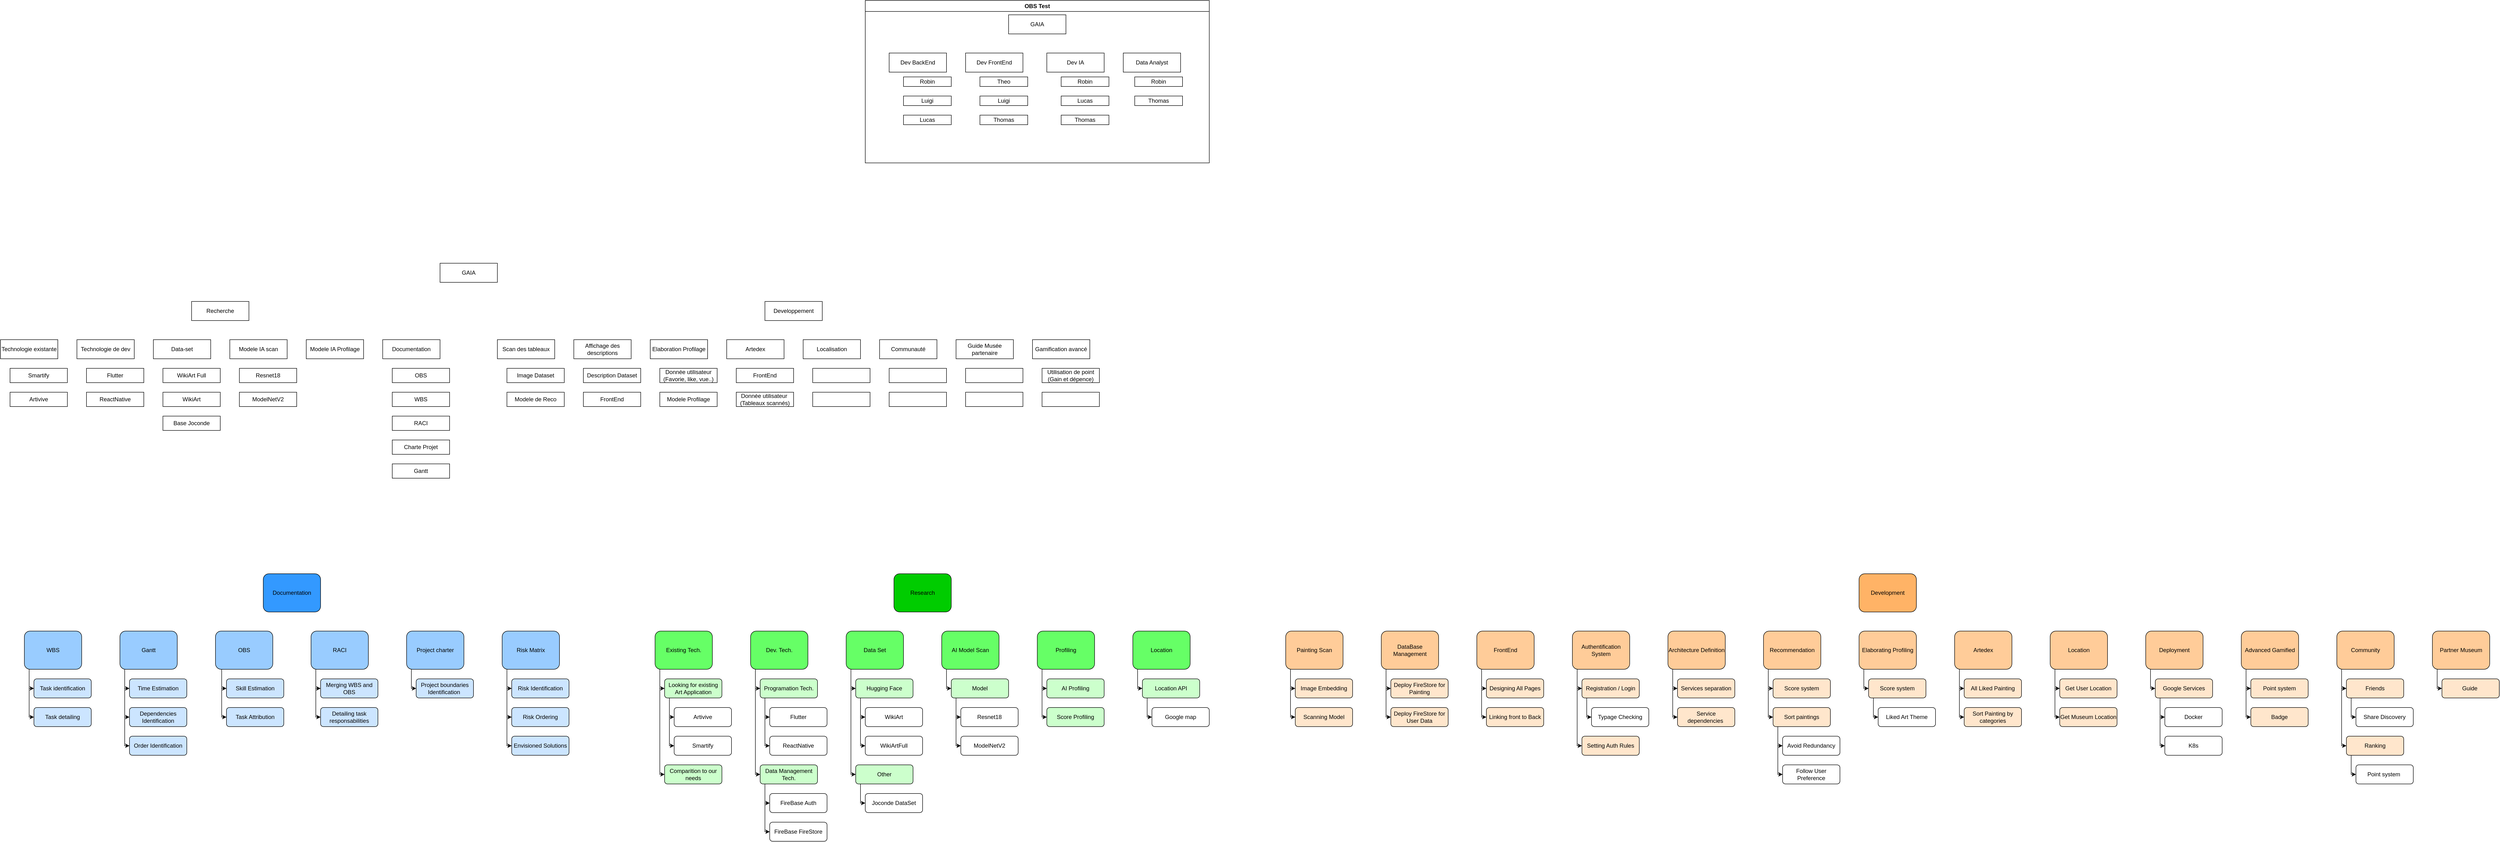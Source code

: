 <mxfile version="25.0.2">
  <diagram id="prtHgNgQTEPvFCAcTncT" name="Page-1">
    <mxGraphModel dx="8104" dy="4274" grid="1" gridSize="10" guides="1" tooltips="1" connect="1" arrows="1" fold="1" page="1" pageScale="1" pageWidth="827" pageHeight="1169" math="0" shadow="0">
      <root>
        <mxCell id="0" />
        <mxCell id="1" parent="0" />
        <mxCell id="mP5TZMLMc9r4H7aM5vnd-12" value="GAIA" style="rounded=0;whiteSpace=wrap;html=1;" parent="1" vertex="1">
          <mxGeometry x="-660" y="-490" width="120" height="40" as="geometry" />
        </mxCell>
        <mxCell id="mP5TZMLMc9r4H7aM5vnd-13" value="Recherche" style="rounded=0;whiteSpace=wrap;html=1;" parent="1" vertex="1">
          <mxGeometry x="-1180" y="-410" width="120" height="40" as="geometry" />
        </mxCell>
        <mxCell id="mP5TZMLMc9r4H7aM5vnd-14" value="Developpement" style="rounded=0;whiteSpace=wrap;html=1;" parent="1" vertex="1">
          <mxGeometry x="20" y="-410" width="120" height="40" as="geometry" />
        </mxCell>
        <mxCell id="mP5TZMLMc9r4H7aM5vnd-16" value="Technologie de dev" style="rounded=0;whiteSpace=wrap;html=1;" parent="1" vertex="1">
          <mxGeometry x="-1420" y="-330" width="120" height="40" as="geometry" />
        </mxCell>
        <mxCell id="mP5TZMLMc9r4H7aM5vnd-17" value="Technologie existante" style="rounded=0;whiteSpace=wrap;html=1;" parent="1" vertex="1">
          <mxGeometry x="-1580" y="-330" width="120" height="40" as="geometry" />
        </mxCell>
        <mxCell id="mP5TZMLMc9r4H7aM5vnd-18" value="Data-set" style="rounded=0;whiteSpace=wrap;html=1;" parent="1" vertex="1">
          <mxGeometry x="-1260" y="-330" width="120" height="40" as="geometry" />
        </mxCell>
        <mxCell id="mP5TZMLMc9r4H7aM5vnd-19" value="Modele IA scan" style="rounded=0;whiteSpace=wrap;html=1;" parent="1" vertex="1">
          <mxGeometry x="-1100" y="-330" width="120" height="40" as="geometry" />
        </mxCell>
        <mxCell id="mP5TZMLMc9r4H7aM5vnd-20" value="Modele IA Profilage" style="rounded=0;whiteSpace=wrap;html=1;" parent="1" vertex="1">
          <mxGeometry x="-940" y="-330" width="120" height="40" as="geometry" />
        </mxCell>
        <mxCell id="mP5TZMLMc9r4H7aM5vnd-21" value="Documentation" style="rounded=0;whiteSpace=wrap;html=1;" parent="1" vertex="1">
          <mxGeometry x="-780" y="-330" width="120" height="40" as="geometry" />
        </mxCell>
        <mxCell id="mP5TZMLMc9r4H7aM5vnd-22" value="Scan des tableaux" style="rounded=0;whiteSpace=wrap;html=1;" parent="1" vertex="1">
          <mxGeometry x="-540" y="-330" width="120" height="40" as="geometry" />
        </mxCell>
        <mxCell id="mP5TZMLMc9r4H7aM5vnd-23" value="Affichage des descriptions" style="rounded=0;whiteSpace=wrap;html=1;" parent="1" vertex="1">
          <mxGeometry x="-380" y="-330" width="120" height="40" as="geometry" />
        </mxCell>
        <mxCell id="mP5TZMLMc9r4H7aM5vnd-24" value="Elaboration Profilage" style="rounded=0;whiteSpace=wrap;html=1;" parent="1" vertex="1">
          <mxGeometry x="-220" y="-330" width="120" height="40" as="geometry" />
        </mxCell>
        <mxCell id="mP5TZMLMc9r4H7aM5vnd-25" value="Artedex" style="rounded=0;whiteSpace=wrap;html=1;" parent="1" vertex="1">
          <mxGeometry x="-60" y="-330" width="120" height="40" as="geometry" />
        </mxCell>
        <mxCell id="mP5TZMLMc9r4H7aM5vnd-26" value="Localisation" style="rounded=0;whiteSpace=wrap;html=1;" parent="1" vertex="1">
          <mxGeometry x="100" y="-330" width="120" height="40" as="geometry" />
        </mxCell>
        <mxCell id="mP5TZMLMc9r4H7aM5vnd-27" value="Communauté" style="rounded=0;whiteSpace=wrap;html=1;" parent="1" vertex="1">
          <mxGeometry x="260" y="-330" width="120" height="40" as="geometry" />
        </mxCell>
        <mxCell id="mP5TZMLMc9r4H7aM5vnd-28" value="Guide Musée partenaire" style="rounded=0;whiteSpace=wrap;html=1;" parent="1" vertex="1">
          <mxGeometry x="420" y="-330" width="120" height="40" as="geometry" />
        </mxCell>
        <mxCell id="mP5TZMLMc9r4H7aM5vnd-29" value="Gamification avancé" style="rounded=0;whiteSpace=wrap;html=1;" parent="1" vertex="1">
          <mxGeometry x="580" y="-330" width="120" height="40" as="geometry" />
        </mxCell>
        <mxCell id="mP5TZMLMc9r4H7aM5vnd-31" value="Flutter" style="rounded=0;whiteSpace=wrap;html=1;" parent="1" vertex="1">
          <mxGeometry x="-1400" y="-270" width="120" height="30" as="geometry" />
        </mxCell>
        <mxCell id="mP5TZMLMc9r4H7aM5vnd-32" value="ReactNative" style="rounded=0;whiteSpace=wrap;html=1;" parent="1" vertex="1">
          <mxGeometry x="-1400" y="-220" width="120" height="30" as="geometry" />
        </mxCell>
        <mxCell id="mP5TZMLMc9r4H7aM5vnd-33" value="Smartify" style="rounded=0;whiteSpace=wrap;html=1;" parent="1" vertex="1">
          <mxGeometry x="-1560" y="-270" width="120" height="30" as="geometry" />
        </mxCell>
        <mxCell id="mP5TZMLMc9r4H7aM5vnd-34" value="Artivive" style="rounded=0;whiteSpace=wrap;html=1;" parent="1" vertex="1">
          <mxGeometry x="-1560" y="-220" width="120" height="30" as="geometry" />
        </mxCell>
        <mxCell id="mP5TZMLMc9r4H7aM5vnd-35" value="WikiArt Full" style="rounded=0;whiteSpace=wrap;html=1;" parent="1" vertex="1">
          <mxGeometry x="-1240" y="-270" width="120" height="30" as="geometry" />
        </mxCell>
        <mxCell id="mP5TZMLMc9r4H7aM5vnd-36" value="WikiArt" style="rounded=0;whiteSpace=wrap;html=1;" parent="1" vertex="1">
          <mxGeometry x="-1240" y="-220" width="120" height="30" as="geometry" />
        </mxCell>
        <mxCell id="mP5TZMLMc9r4H7aM5vnd-37" value="Base Joconde" style="rounded=0;whiteSpace=wrap;html=1;" parent="1" vertex="1">
          <mxGeometry x="-1240" y="-170" width="120" height="30" as="geometry" />
        </mxCell>
        <mxCell id="mP5TZMLMc9r4H7aM5vnd-38" value="Resnet18" style="rounded=0;whiteSpace=wrap;html=1;" parent="1" vertex="1">
          <mxGeometry x="-1080" y="-270" width="120" height="30" as="geometry" />
        </mxCell>
        <mxCell id="mP5TZMLMc9r4H7aM5vnd-39" value="ModelNetV2" style="rounded=0;whiteSpace=wrap;html=1;" parent="1" vertex="1">
          <mxGeometry x="-1080" y="-220" width="120" height="30" as="geometry" />
        </mxCell>
        <mxCell id="mP5TZMLMc9r4H7aM5vnd-40" value="OBS" style="rounded=0;whiteSpace=wrap;html=1;" parent="1" vertex="1">
          <mxGeometry x="-760" y="-270" width="120" height="30" as="geometry" />
        </mxCell>
        <mxCell id="mP5TZMLMc9r4H7aM5vnd-41" value="WBS" style="rounded=0;whiteSpace=wrap;html=1;" parent="1" vertex="1">
          <mxGeometry x="-760" y="-220" width="120" height="30" as="geometry" />
        </mxCell>
        <mxCell id="mP5TZMLMc9r4H7aM5vnd-42" value="Charte Projet" style="rounded=0;whiteSpace=wrap;html=1;" parent="1" vertex="1">
          <mxGeometry x="-760" y="-120" width="120" height="30" as="geometry" />
        </mxCell>
        <mxCell id="mP5TZMLMc9r4H7aM5vnd-43" value="RACI" style="rounded=0;whiteSpace=wrap;html=1;" parent="1" vertex="1">
          <mxGeometry x="-760" y="-170" width="120" height="30" as="geometry" />
        </mxCell>
        <mxCell id="mP5TZMLMc9r4H7aM5vnd-44" value="Gantt" style="rounded=0;whiteSpace=wrap;html=1;" parent="1" vertex="1">
          <mxGeometry x="-760" y="-70" width="120" height="30" as="geometry" />
        </mxCell>
        <mxCell id="mP5TZMLMc9r4H7aM5vnd-47" value="Image Dataset" style="rounded=0;whiteSpace=wrap;html=1;" parent="1" vertex="1">
          <mxGeometry x="-520" y="-270" width="120" height="30" as="geometry" />
        </mxCell>
        <mxCell id="mP5TZMLMc9r4H7aM5vnd-48" value="Modele de Reco" style="rounded=0;whiteSpace=wrap;html=1;" parent="1" vertex="1">
          <mxGeometry x="-520" y="-220" width="120" height="30" as="geometry" />
        </mxCell>
        <mxCell id="mP5TZMLMc9r4H7aM5vnd-49" value="Description Dataset" style="rounded=0;whiteSpace=wrap;html=1;" parent="1" vertex="1">
          <mxGeometry x="-360" y="-270" width="120" height="30" as="geometry" />
        </mxCell>
        <mxCell id="mP5TZMLMc9r4H7aM5vnd-51" value="Donnée utilisateur&lt;br&gt;(Favorie, like, vue..)" style="rounded=0;whiteSpace=wrap;html=1;" parent="1" vertex="1">
          <mxGeometry x="-200" y="-270" width="120" height="30" as="geometry" />
        </mxCell>
        <mxCell id="mP5TZMLMc9r4H7aM5vnd-52" value="Modele Profilage" style="rounded=0;whiteSpace=wrap;html=1;" parent="1" vertex="1">
          <mxGeometry x="-200" y="-220" width="120" height="30" as="geometry" />
        </mxCell>
        <mxCell id="mP5TZMLMc9r4H7aM5vnd-53" value="FrontEnd" style="rounded=0;whiteSpace=wrap;html=1;" parent="1" vertex="1">
          <mxGeometry x="-40" y="-270" width="120" height="30" as="geometry" />
        </mxCell>
        <mxCell id="mP5TZMLMc9r4H7aM5vnd-54" value="FrontEnd" style="rounded=0;whiteSpace=wrap;html=1;" parent="1" vertex="1">
          <mxGeometry x="-360" y="-220" width="120" height="30" as="geometry" />
        </mxCell>
        <mxCell id="mP5TZMLMc9r4H7aM5vnd-55" value="Donnée utilisateur&amp;nbsp;&lt;div&gt;(Tableaux scannés)&lt;/div&gt;" style="rounded=0;whiteSpace=wrap;html=1;" parent="1" vertex="1">
          <mxGeometry x="-40" y="-220" width="120" height="30" as="geometry" />
        </mxCell>
        <mxCell id="mP5TZMLMc9r4H7aM5vnd-56" value="" style="rounded=0;whiteSpace=wrap;html=1;" parent="1" vertex="1">
          <mxGeometry x="120" y="-270" width="120" height="30" as="geometry" />
        </mxCell>
        <mxCell id="mP5TZMLMc9r4H7aM5vnd-57" value="" style="rounded=0;whiteSpace=wrap;html=1;" parent="1" vertex="1">
          <mxGeometry x="120" y="-220" width="120" height="30" as="geometry" />
        </mxCell>
        <mxCell id="mP5TZMLMc9r4H7aM5vnd-58" value="" style="rounded=0;whiteSpace=wrap;html=1;" parent="1" vertex="1">
          <mxGeometry x="280" y="-270" width="120" height="30" as="geometry" />
        </mxCell>
        <mxCell id="mP5TZMLMc9r4H7aM5vnd-59" value="" style="rounded=0;whiteSpace=wrap;html=1;" parent="1" vertex="1">
          <mxGeometry x="280" y="-220" width="120" height="30" as="geometry" />
        </mxCell>
        <mxCell id="mP5TZMLMc9r4H7aM5vnd-60" value="" style="rounded=0;whiteSpace=wrap;html=1;" parent="1" vertex="1">
          <mxGeometry x="440" y="-270" width="120" height="30" as="geometry" />
        </mxCell>
        <mxCell id="mP5TZMLMc9r4H7aM5vnd-61" value="" style="rounded=0;whiteSpace=wrap;html=1;" parent="1" vertex="1">
          <mxGeometry x="440" y="-220" width="120" height="30" as="geometry" />
        </mxCell>
        <mxCell id="mP5TZMLMc9r4H7aM5vnd-62" value="Utilisation de point&lt;br&gt;(Gain et dépence)" style="rounded=0;whiteSpace=wrap;html=1;" parent="1" vertex="1">
          <mxGeometry x="600" y="-270" width="120" height="30" as="geometry" />
        </mxCell>
        <mxCell id="mP5TZMLMc9r4H7aM5vnd-63" value="" style="rounded=0;whiteSpace=wrap;html=1;" parent="1" vertex="1">
          <mxGeometry x="600" y="-220" width="120" height="30" as="geometry" />
        </mxCell>
        <mxCell id="mP5TZMLMc9r4H7aM5vnd-64" value="OBS Test" style="swimlane;whiteSpace=wrap;html=1;" parent="1" vertex="1">
          <mxGeometry x="230" y="-1040" width="720" height="340" as="geometry" />
        </mxCell>
        <mxCell id="mP5TZMLMc9r4H7aM5vnd-65" value="GAIA" style="rounded=0;whiteSpace=wrap;html=1;" parent="mP5TZMLMc9r4H7aM5vnd-64" vertex="1">
          <mxGeometry x="300" y="30" width="120" height="40" as="geometry" />
        </mxCell>
        <mxCell id="mP5TZMLMc9r4H7aM5vnd-66" value="Dev IA" style="rounded=0;whiteSpace=wrap;html=1;" parent="mP5TZMLMc9r4H7aM5vnd-64" vertex="1">
          <mxGeometry x="380" y="110" width="120" height="40" as="geometry" />
        </mxCell>
        <mxCell id="mP5TZMLMc9r4H7aM5vnd-67" value="Dev FrontEnd" style="rounded=0;whiteSpace=wrap;html=1;" parent="mP5TZMLMc9r4H7aM5vnd-64" vertex="1">
          <mxGeometry x="210" y="110" width="120" height="40" as="geometry" />
        </mxCell>
        <mxCell id="mP5TZMLMc9r4H7aM5vnd-68" value="Dev BackEnd" style="rounded=0;whiteSpace=wrap;html=1;" parent="mP5TZMLMc9r4H7aM5vnd-64" vertex="1">
          <mxGeometry x="50" y="110" width="120" height="40" as="geometry" />
        </mxCell>
        <mxCell id="mP5TZMLMc9r4H7aM5vnd-69" value="Data Analyst" style="rounded=0;whiteSpace=wrap;html=1;" parent="mP5TZMLMc9r4H7aM5vnd-64" vertex="1">
          <mxGeometry x="540" y="110" width="120" height="40" as="geometry" />
        </mxCell>
        <mxCell id="mP5TZMLMc9r4H7aM5vnd-70" value="Robin" style="rounded=0;whiteSpace=wrap;html=1;" parent="mP5TZMLMc9r4H7aM5vnd-64" vertex="1">
          <mxGeometry x="80" y="160" width="100" height="20" as="geometry" />
        </mxCell>
        <mxCell id="mP5TZMLMc9r4H7aM5vnd-71" value="Luigi" style="rounded=0;whiteSpace=wrap;html=1;" parent="mP5TZMLMc9r4H7aM5vnd-64" vertex="1">
          <mxGeometry x="80" y="200" width="100" height="20" as="geometry" />
        </mxCell>
        <mxCell id="mP5TZMLMc9r4H7aM5vnd-72" value="Lucas" style="rounded=0;whiteSpace=wrap;html=1;" parent="mP5TZMLMc9r4H7aM5vnd-64" vertex="1">
          <mxGeometry x="80" y="240" width="100" height="20" as="geometry" />
        </mxCell>
        <mxCell id="mP5TZMLMc9r4H7aM5vnd-73" value="Theo" style="rounded=0;whiteSpace=wrap;html=1;" parent="mP5TZMLMc9r4H7aM5vnd-64" vertex="1">
          <mxGeometry x="240" y="160" width="100" height="20" as="geometry" />
        </mxCell>
        <mxCell id="mP5TZMLMc9r4H7aM5vnd-74" value="Luigi" style="rounded=0;whiteSpace=wrap;html=1;" parent="mP5TZMLMc9r4H7aM5vnd-64" vertex="1">
          <mxGeometry x="240" y="200" width="100" height="20" as="geometry" />
        </mxCell>
        <mxCell id="mP5TZMLMc9r4H7aM5vnd-75" value="Thomas" style="rounded=0;whiteSpace=wrap;html=1;" parent="mP5TZMLMc9r4H7aM5vnd-64" vertex="1">
          <mxGeometry x="240" y="240" width="100" height="20" as="geometry" />
        </mxCell>
        <mxCell id="mP5TZMLMc9r4H7aM5vnd-76" value="Robin" style="rounded=0;whiteSpace=wrap;html=1;" parent="mP5TZMLMc9r4H7aM5vnd-64" vertex="1">
          <mxGeometry x="410" y="160" width="100" height="20" as="geometry" />
        </mxCell>
        <mxCell id="mP5TZMLMc9r4H7aM5vnd-77" value="Lucas" style="rounded=0;whiteSpace=wrap;html=1;" parent="mP5TZMLMc9r4H7aM5vnd-64" vertex="1">
          <mxGeometry x="410" y="200" width="100" height="20" as="geometry" />
        </mxCell>
        <mxCell id="mP5TZMLMc9r4H7aM5vnd-78" value="Thomas" style="rounded=0;whiteSpace=wrap;html=1;" parent="mP5TZMLMc9r4H7aM5vnd-64" vertex="1">
          <mxGeometry x="410" y="240" width="100" height="20" as="geometry" />
        </mxCell>
        <mxCell id="mP5TZMLMc9r4H7aM5vnd-79" value="Robin" style="rounded=0;whiteSpace=wrap;html=1;" parent="mP5TZMLMc9r4H7aM5vnd-64" vertex="1">
          <mxGeometry x="564" y="160" width="100" height="20" as="geometry" />
        </mxCell>
        <mxCell id="mP5TZMLMc9r4H7aM5vnd-81" value="Thomas" style="rounded=0;whiteSpace=wrap;html=1;" parent="mP5TZMLMc9r4H7aM5vnd-64" vertex="1">
          <mxGeometry x="564" y="200" width="100" height="20" as="geometry" />
        </mxCell>
        <mxCell id="yDspLAjavj_7Si0UfZUu-72" value="Documentation" style="rounded=1;whiteSpace=wrap;html=1;fillColor=#3399FF;" parent="1" vertex="1">
          <mxGeometry x="-1030" y="160" width="120" height="80" as="geometry" />
        </mxCell>
        <mxCell id="yDspLAjavj_7Si0UfZUu-73" value="Gantt" style="rounded=1;whiteSpace=wrap;html=1;fillColor=#99CCFF;" parent="1" vertex="1">
          <mxGeometry x="-1330" y="280" width="120" height="80" as="geometry" />
        </mxCell>
        <mxCell id="yDspLAjavj_7Si0UfZUu-74" value="Project charter" style="rounded=1;whiteSpace=wrap;html=1;fillColor=#99CCFF;" parent="1" vertex="1">
          <mxGeometry x="-730" y="280" width="120" height="80" as="geometry" />
        </mxCell>
        <mxCell id="yDspLAjavj_7Si0UfZUu-75" value="Risk Matrix" style="rounded=1;whiteSpace=wrap;html=1;fillColor=#99CCFF;" parent="1" vertex="1">
          <mxGeometry x="-530" y="280" width="120" height="80" as="geometry" />
        </mxCell>
        <mxCell id="yDspLAjavj_7Si0UfZUu-76" value="OBS" style="rounded=1;whiteSpace=wrap;html=1;fillColor=#99CCFF;" parent="1" vertex="1">
          <mxGeometry x="-1130" y="280" width="120" height="80" as="geometry" />
        </mxCell>
        <mxCell id="yDspLAjavj_7Si0UfZUu-77" value="WBS" style="rounded=1;whiteSpace=wrap;html=1;fillColor=#99CCFF;" parent="1" vertex="1">
          <mxGeometry x="-1530" y="280" width="120" height="80" as="geometry" />
        </mxCell>
        <mxCell id="yDspLAjavj_7Si0UfZUu-78" value="RACI" style="rounded=1;whiteSpace=wrap;html=1;fillColor=#99CCFF;" parent="1" vertex="1">
          <mxGeometry x="-930" y="280" width="120" height="80" as="geometry" />
        </mxCell>
        <mxCell id="yDspLAjavj_7Si0UfZUu-79" value="Task identification" style="rounded=1;whiteSpace=wrap;html=1;fillColor=#CCE5FF;" parent="1" vertex="1">
          <mxGeometry x="-1510" y="380" width="120" height="40" as="geometry" />
        </mxCell>
        <mxCell id="yDspLAjavj_7Si0UfZUu-80" value="Task detailing" style="rounded=1;whiteSpace=wrap;html=1;fillColor=#CCE5FF;" parent="1" vertex="1">
          <mxGeometry x="-1510" y="440" width="120" height="40" as="geometry" />
        </mxCell>
        <mxCell id="yDspLAjavj_7Si0UfZUu-81" value="Time Estimation" style="rounded=1;whiteSpace=wrap;html=1;fillColor=#CCE5FF;" parent="1" vertex="1">
          <mxGeometry x="-1310" y="380" width="120" height="40" as="geometry" />
        </mxCell>
        <mxCell id="yDspLAjavj_7Si0UfZUu-82" value="Dependencies Identification" style="rounded=1;whiteSpace=wrap;html=1;fillColor=#CCE5FF;" parent="1" vertex="1">
          <mxGeometry x="-1310" y="440" width="120" height="40" as="geometry" />
        </mxCell>
        <mxCell id="yDspLAjavj_7Si0UfZUu-83" value="Order Identification" style="rounded=1;whiteSpace=wrap;html=1;fillColor=#CCE5FF;" parent="1" vertex="1">
          <mxGeometry x="-1310" y="500" width="120" height="40" as="geometry" />
        </mxCell>
        <mxCell id="yDspLAjavj_7Si0UfZUu-84" value="Skill Estimation" style="rounded=1;whiteSpace=wrap;html=1;fillColor=#CCE5FF;" parent="1" vertex="1">
          <mxGeometry x="-1107" y="380" width="120" height="40" as="geometry" />
        </mxCell>
        <mxCell id="yDspLAjavj_7Si0UfZUu-85" value="Task Attribution" style="rounded=1;whiteSpace=wrap;html=1;fillColor=#CCE5FF;" parent="1" vertex="1">
          <mxGeometry x="-1107" y="440" width="120" height="40" as="geometry" />
        </mxCell>
        <mxCell id="yDspLAjavj_7Si0UfZUu-86" value="Merging WBS and OBS" style="rounded=1;whiteSpace=wrap;html=1;fillColor=#CCE5FF;" parent="1" vertex="1">
          <mxGeometry x="-910" y="380" width="120" height="40" as="geometry" />
        </mxCell>
        <mxCell id="yDspLAjavj_7Si0UfZUu-87" value="Detailing task responsabilities" style="rounded=1;whiteSpace=wrap;html=1;fillColor=#CCE5FF;" parent="1" vertex="1">
          <mxGeometry x="-910" y="440" width="120" height="40" as="geometry" />
        </mxCell>
        <mxCell id="yDspLAjavj_7Si0UfZUu-88" value="Project boundaries Identification&amp;nbsp;" style="rounded=1;whiteSpace=wrap;html=1;fillColor=#CCE5FF;" parent="1" vertex="1">
          <mxGeometry x="-710" y="380" width="120" height="40" as="geometry" />
        </mxCell>
        <mxCell id="yDspLAjavj_7Si0UfZUu-89" value="Risk Identification" style="rounded=1;whiteSpace=wrap;html=1;fillColor=#CCE5FF;" parent="1" vertex="1">
          <mxGeometry x="-510" y="380" width="120" height="40" as="geometry" />
        </mxCell>
        <mxCell id="yDspLAjavj_7Si0UfZUu-90" value="Risk Ordering" style="rounded=1;whiteSpace=wrap;html=1;fillColor=#CCE5FF;" parent="1" vertex="1">
          <mxGeometry x="-510" y="440" width="120" height="40" as="geometry" />
        </mxCell>
        <mxCell id="yDspLAjavj_7Si0UfZUu-91" value="Envisioned Solutions" style="rounded=1;whiteSpace=wrap;html=1;fillColor=#CCE5FF;" parent="1" vertex="1">
          <mxGeometry x="-510" y="500" width="120" height="40" as="geometry" />
        </mxCell>
        <mxCell id="yDspLAjavj_7Si0UfZUu-92" value="Research" style="rounded=1;whiteSpace=wrap;html=1;fillColor=#00CC00;" parent="1" vertex="1">
          <mxGeometry x="290" y="160" width="120" height="80" as="geometry" />
        </mxCell>
        <mxCell id="yDspLAjavj_7Si0UfZUu-93" value="Existing Tech." style="rounded=1;whiteSpace=wrap;html=1;fillColor=#66FF66;" parent="1" vertex="1">
          <mxGeometry x="-210" y="280" width="120" height="80" as="geometry" />
        </mxCell>
        <mxCell id="yDspLAjavj_7Si0UfZUu-94" value="Dev. Tech." style="rounded=1;whiteSpace=wrap;html=1;fillColor=#66FF66;" parent="1" vertex="1">
          <mxGeometry x="-10" y="280" width="120" height="80" as="geometry" />
        </mxCell>
        <mxCell id="yDspLAjavj_7Si0UfZUu-95" value="Data Set" style="rounded=1;whiteSpace=wrap;html=1;fillColor=#66FF66;" parent="1" vertex="1">
          <mxGeometry x="190" y="280" width="120" height="80" as="geometry" />
        </mxCell>
        <mxCell id="yDspLAjavj_7Si0UfZUu-96" value="AI Model Scan" style="rounded=1;whiteSpace=wrap;html=1;fillColor=#66FF66;" parent="1" vertex="1">
          <mxGeometry x="390" y="280" width="120" height="80" as="geometry" />
        </mxCell>
        <mxCell id="yDspLAjavj_7Si0UfZUu-97" value="Profiling" style="rounded=1;whiteSpace=wrap;html=1;fillColor=#66FF66;" parent="1" vertex="1">
          <mxGeometry x="590" y="280" width="120" height="80" as="geometry" />
        </mxCell>
        <mxCell id="yDspLAjavj_7Si0UfZUu-98" value="Location" style="rounded=1;whiteSpace=wrap;html=1;fillColor=#66FF66;" parent="1" vertex="1">
          <mxGeometry x="790" y="280" width="120" height="80" as="geometry" />
        </mxCell>
        <mxCell id="yDspLAjavj_7Si0UfZUu-99" value="Comparition to our needs" style="rounded=1;whiteSpace=wrap;html=1;fillColor=#CCFFCC;" parent="1" vertex="1">
          <mxGeometry x="-190" y="560" width="120" height="40" as="geometry" />
        </mxCell>
        <mxCell id="yDspLAjavj_7Si0UfZUu-100" value="Looking for existing Art Application" style="rounded=1;whiteSpace=wrap;html=1;fillColor=#CCFFCC;" parent="1" vertex="1">
          <mxGeometry x="-190" y="380" width="120" height="40" as="geometry" />
        </mxCell>
        <mxCell id="yDspLAjavj_7Si0UfZUu-101" value="Artivive" style="rounded=1;whiteSpace=wrap;html=1;fillColor=#FFFFFF;" parent="1" vertex="1">
          <mxGeometry x="-170" y="440" width="120" height="40" as="geometry" />
        </mxCell>
        <mxCell id="yDspLAjavj_7Si0UfZUu-102" value="Smartify" style="rounded=1;whiteSpace=wrap;html=1;fillColor=#FFFFFF;" parent="1" vertex="1">
          <mxGeometry x="-170" y="500" width="120" height="40" as="geometry" />
        </mxCell>
        <mxCell id="yDspLAjavj_7Si0UfZUu-103" value="Programation Tech." style="rounded=1;whiteSpace=wrap;html=1;fillColor=#CCFFCC;" parent="1" vertex="1">
          <mxGeometry x="10" y="380" width="120" height="40" as="geometry" />
        </mxCell>
        <mxCell id="yDspLAjavj_7Si0UfZUu-104" value="Data Management Tech." style="rounded=1;whiteSpace=wrap;html=1;fillColor=#CCFFCC;" parent="1" vertex="1">
          <mxGeometry x="10" y="560" width="120" height="40" as="geometry" />
        </mxCell>
        <mxCell id="yDspLAjavj_7Si0UfZUu-105" value="Flutter" style="rounded=1;whiteSpace=wrap;html=1;fillColor=#FFFFFF;" parent="1" vertex="1">
          <mxGeometry x="30" y="440" width="120" height="40" as="geometry" />
        </mxCell>
        <mxCell id="yDspLAjavj_7Si0UfZUu-106" value="ReactNative" style="rounded=1;whiteSpace=wrap;html=1;fillColor=#FFFFFF;" parent="1" vertex="1">
          <mxGeometry x="30" y="500" width="120" height="40" as="geometry" />
        </mxCell>
        <mxCell id="yDspLAjavj_7Si0UfZUu-107" value="FireBase Auth" style="rounded=1;whiteSpace=wrap;html=1;fillColor=#FFFFFF;" parent="1" vertex="1">
          <mxGeometry x="30" y="620" width="120" height="40" as="geometry" />
        </mxCell>
        <mxCell id="yDspLAjavj_7Si0UfZUu-108" value="FireBase FireStore" style="rounded=1;whiteSpace=wrap;html=1;fillColor=#FFFFFF;" parent="1" vertex="1">
          <mxGeometry x="30" y="680" width="120" height="40" as="geometry" />
        </mxCell>
        <mxCell id="yDspLAjavj_7Si0UfZUu-109" value="Hugging Face" style="rounded=1;whiteSpace=wrap;html=1;fillColor=#CCFFCC;" parent="1" vertex="1">
          <mxGeometry x="210" y="380" width="120" height="40" as="geometry" />
        </mxCell>
        <mxCell id="yDspLAjavj_7Si0UfZUu-110" value="WikiArt" style="rounded=1;whiteSpace=wrap;html=1;fillColor=#FFFFFF;" parent="1" vertex="1">
          <mxGeometry x="230" y="440" width="120" height="40" as="geometry" />
        </mxCell>
        <mxCell id="yDspLAjavj_7Si0UfZUu-111" value="WikiArtFull" style="rounded=1;whiteSpace=wrap;html=1;fillColor=#FFFFFF;" parent="1" vertex="1">
          <mxGeometry x="230" y="500" width="120" height="40" as="geometry" />
        </mxCell>
        <mxCell id="yDspLAjavj_7Si0UfZUu-112" value="Other" style="rounded=1;whiteSpace=wrap;html=1;fillColor=#CCFFCC;" parent="1" vertex="1">
          <mxGeometry x="210" y="560" width="120" height="40" as="geometry" />
        </mxCell>
        <mxCell id="yDspLAjavj_7Si0UfZUu-113" value="Joconde DataSet" style="rounded=1;whiteSpace=wrap;html=1;fillColor=#FFFFFF;" parent="1" vertex="1">
          <mxGeometry x="230" y="620" width="120" height="40" as="geometry" />
        </mxCell>
        <mxCell id="yDspLAjavj_7Si0UfZUu-114" value="Model" style="rounded=1;whiteSpace=wrap;html=1;fillColor=#CCFFCC;" parent="1" vertex="1">
          <mxGeometry x="410" y="380" width="120" height="40" as="geometry" />
        </mxCell>
        <mxCell id="yDspLAjavj_7Si0UfZUu-116" value="Resnet18" style="rounded=1;whiteSpace=wrap;html=1;fillColor=#FFFFFF;" parent="1" vertex="1">
          <mxGeometry x="430" y="440" width="120" height="40" as="geometry" />
        </mxCell>
        <mxCell id="yDspLAjavj_7Si0UfZUu-117" value="ModelNetV2&lt;span style=&quot;color: rgba(0, 0, 0, 0); font-family: monospace; font-size: 0px; text-align: start; text-wrap: nowrap;&quot;&gt;%3CmxGraphModel%3E%3Croot%3E%3CmxCell%20id%3D%220%22%2F%3E%3CmxCell%20id%3D%221%22%20parent%3D%220%22%2F%3E%3CmxCell%20id%3D%222%22%20value%3D%22Resnet18%22%20style%3D%22rounded%3D1%3BwhiteSpace%3Dwrap%3Bhtml%3D1%3BfillColor%3D%239AC7BF%3B%22%20vertex%3D%221%22%20parent%3D%221%22%3E%3CmxGeometry%20x%3D%22400%22%20y%3D%222040%22%20width%3D%22120%22%20height%3D%2240%22%20as%3D%22geometry%22%2F%3E%3C%2FmxCell%3E%3C%2Froot%3E%3C%2FmxGraphModel%3EV&lt;/span&gt;" style="rounded=1;whiteSpace=wrap;html=1;fillColor=#FFFFFF;" parent="1" vertex="1">
          <mxGeometry x="430" y="500" width="120" height="40" as="geometry" />
        </mxCell>
        <mxCell id="yDspLAjavj_7Si0UfZUu-120" value="AI Profiling" style="rounded=1;whiteSpace=wrap;html=1;fillColor=#CCFFCC;" parent="1" vertex="1">
          <mxGeometry x="610" y="380" width="120" height="40" as="geometry" />
        </mxCell>
        <mxCell id="yDspLAjavj_7Si0UfZUu-121" value="Score Profiling" style="rounded=1;whiteSpace=wrap;html=1;fillColor=#CCFFCC;" parent="1" vertex="1">
          <mxGeometry x="610" y="440" width="120" height="40" as="geometry" />
        </mxCell>
        <mxCell id="yDspLAjavj_7Si0UfZUu-123" value="Location API" style="rounded=1;whiteSpace=wrap;html=1;fillColor=#CCFFCC;" parent="1" vertex="1">
          <mxGeometry x="810" y="380" width="120" height="40" as="geometry" />
        </mxCell>
        <mxCell id="yDspLAjavj_7Si0UfZUu-124" value="Google map" style="rounded=1;whiteSpace=wrap;html=1;fillColor=#FFFFFF;" parent="1" vertex="1">
          <mxGeometry x="830" y="440" width="120" height="40" as="geometry" />
        </mxCell>
        <mxCell id="yDspLAjavj_7Si0UfZUu-125" value="Development" style="rounded=1;whiteSpace=wrap;html=1;fillColor=#FFB366;" parent="1" vertex="1">
          <mxGeometry x="2310" y="160" width="120" height="80" as="geometry" />
        </mxCell>
        <mxCell id="yDspLAjavj_7Si0UfZUu-126" value="Painting Scan" style="rounded=1;whiteSpace=wrap;html=1;fillColor=#FFCC99;" parent="1" vertex="1">
          <mxGeometry x="1110" y="280" width="120" height="80" as="geometry" />
        </mxCell>
        <mxCell id="yDspLAjavj_7Si0UfZUu-127" value="DataBase Management" style="rounded=1;whiteSpace=wrap;html=1;fillColor=#FFCC99;" parent="1" vertex="1">
          <mxGeometry x="1310" y="280" width="120" height="80" as="geometry" />
        </mxCell>
        <mxCell id="yDspLAjavj_7Si0UfZUu-128" value="FrontEnd" style="rounded=1;whiteSpace=wrap;html=1;fillColor=#FFCC99;" parent="1" vertex="1">
          <mxGeometry x="1510" y="280" width="120" height="80" as="geometry" />
        </mxCell>
        <mxCell id="yDspLAjavj_7Si0UfZUu-129" value="Authentification System" style="rounded=1;whiteSpace=wrap;html=1;fillColor=#FFCC99;" parent="1" vertex="1">
          <mxGeometry x="1710" y="280" width="120" height="80" as="geometry" />
        </mxCell>
        <mxCell id="yDspLAjavj_7Si0UfZUu-130" value="Architecture Definition" style="rounded=1;whiteSpace=wrap;html=1;fillColor=#FFCC99;" parent="1" vertex="1">
          <mxGeometry x="1910" y="280" width="120" height="80" as="geometry" />
        </mxCell>
        <mxCell id="yDspLAjavj_7Si0UfZUu-131" value="Recommendation" style="rounded=1;whiteSpace=wrap;html=1;fillColor=#FFCC99;" parent="1" vertex="1">
          <mxGeometry x="2110" y="280" width="120" height="80" as="geometry" />
        </mxCell>
        <mxCell id="yDspLAjavj_7Si0UfZUu-132" value="Elaborating Profiling" style="rounded=1;whiteSpace=wrap;html=1;fillColor=#FFCC99;" parent="1" vertex="1">
          <mxGeometry x="2310" y="280" width="120" height="80" as="geometry" />
        </mxCell>
        <mxCell id="yDspLAjavj_7Si0UfZUu-133" value="Artedex" style="rounded=1;whiteSpace=wrap;html=1;fillColor=#FFCC99;" parent="1" vertex="1">
          <mxGeometry x="2510" y="280" width="120" height="80" as="geometry" />
        </mxCell>
        <mxCell id="yDspLAjavj_7Si0UfZUu-134" value="Location" style="rounded=1;whiteSpace=wrap;html=1;fillColor=#FFCC99;" parent="1" vertex="1">
          <mxGeometry x="2710" y="280" width="120" height="80" as="geometry" />
        </mxCell>
        <mxCell id="yDspLAjavj_7Si0UfZUu-135" value="Deployment" style="rounded=1;whiteSpace=wrap;html=1;fillColor=#FFCC99;" parent="1" vertex="1">
          <mxGeometry x="2910" y="280" width="120" height="80" as="geometry" />
        </mxCell>
        <mxCell id="yDspLAjavj_7Si0UfZUu-136" value="Community" style="rounded=1;whiteSpace=wrap;html=1;fillColor=#FFCC99;" parent="1" vertex="1">
          <mxGeometry x="3310" y="280" width="120" height="80" as="geometry" />
        </mxCell>
        <mxCell id="yDspLAjavj_7Si0UfZUu-137" value="Advanced Gamified" style="rounded=1;whiteSpace=wrap;html=1;fillColor=#FFCC99;" parent="1" vertex="1">
          <mxGeometry x="3110" y="280" width="120" height="80" as="geometry" />
        </mxCell>
        <mxCell id="yDspLAjavj_7Si0UfZUu-138" value="Partner Museum" style="rounded=1;whiteSpace=wrap;html=1;fillColor=#FFCC99;" parent="1" vertex="1">
          <mxGeometry x="3510" y="280" width="120" height="80" as="geometry" />
        </mxCell>
        <mxCell id="yDspLAjavj_7Si0UfZUu-139" value="Image Embedding" style="rounded=1;whiteSpace=wrap;html=1;fillColor=#FFE6CC;" parent="1" vertex="1">
          <mxGeometry x="1130" y="380" width="120" height="40" as="geometry" />
        </mxCell>
        <mxCell id="yDspLAjavj_7Si0UfZUu-140" value="" style="endArrow=classic;html=1;rounded=0;entryX=0;entryY=0.5;entryDx=0;entryDy=0;" parent="1" target="yDspLAjavj_7Si0UfZUu-79" edge="1">
          <mxGeometry width="50" height="50" relative="1" as="geometry">
            <mxPoint x="-1520" y="360" as="sourcePoint" />
            <mxPoint x="-1520" y="460" as="targetPoint" />
            <Array as="points">
              <mxPoint x="-1520" y="400" />
            </Array>
          </mxGeometry>
        </mxCell>
        <mxCell id="yDspLAjavj_7Si0UfZUu-141" value="" style="endArrow=classic;html=1;rounded=0;entryX=0;entryY=0.5;entryDx=0;entryDy=0;fillColor=#CCCCCC;" parent="1" edge="1">
          <mxGeometry width="50" height="50" relative="1" as="geometry">
            <mxPoint x="-1520" y="400" as="sourcePoint" />
            <mxPoint x="-1510" y="460" as="targetPoint" />
            <Array as="points">
              <mxPoint x="-1520" y="460" />
            </Array>
          </mxGeometry>
        </mxCell>
        <mxCell id="g3Adtyv9L0ec4cViNflO-1" value="" style="endArrow=classic;html=1;rounded=0;entryX=0;entryY=0.5;entryDx=0;entryDy=0;" parent="1" edge="1">
          <mxGeometry width="50" height="50" relative="1" as="geometry">
            <mxPoint x="-1320" y="360" as="sourcePoint" />
            <mxPoint x="-1310" y="400" as="targetPoint" />
            <Array as="points">
              <mxPoint x="-1320" y="400" />
            </Array>
          </mxGeometry>
        </mxCell>
        <mxCell id="g3Adtyv9L0ec4cViNflO-2" value="" style="endArrow=classic;html=1;rounded=0;entryX=0;entryY=0.5;entryDx=0;entryDy=0;fillColor=#CCE5FF;" parent="1" edge="1">
          <mxGeometry width="50" height="50" relative="1" as="geometry">
            <mxPoint x="-1320" y="400" as="sourcePoint" />
            <mxPoint x="-1310" y="460" as="targetPoint" />
            <Array as="points">
              <mxPoint x="-1320" y="460" />
            </Array>
          </mxGeometry>
        </mxCell>
        <mxCell id="g3Adtyv9L0ec4cViNflO-3" value="" style="endArrow=classic;html=1;rounded=0;entryX=0;entryY=0.5;entryDx=0;entryDy=0;fillColor=#CCE5FF;" parent="1" edge="1">
          <mxGeometry width="50" height="50" relative="1" as="geometry">
            <mxPoint x="-1320" y="460" as="sourcePoint" />
            <mxPoint x="-1310" y="520" as="targetPoint" />
            <Array as="points">
              <mxPoint x="-1320" y="520" />
            </Array>
          </mxGeometry>
        </mxCell>
        <mxCell id="g3Adtyv9L0ec4cViNflO-4" value="" style="endArrow=classic;html=1;rounded=0;entryX=0;entryY=0.5;entryDx=0;entryDy=0;" parent="1" edge="1">
          <mxGeometry width="50" height="50" relative="1" as="geometry">
            <mxPoint x="-1117" y="360" as="sourcePoint" />
            <mxPoint x="-1107" y="400" as="targetPoint" />
            <Array as="points">
              <mxPoint x="-1117" y="400" />
            </Array>
          </mxGeometry>
        </mxCell>
        <mxCell id="g3Adtyv9L0ec4cViNflO-5" value="" style="endArrow=classic;html=1;rounded=0;entryX=0;entryY=0.5;entryDx=0;entryDy=0;fillColor=#CCE5FF;" parent="1" edge="1">
          <mxGeometry width="50" height="50" relative="1" as="geometry">
            <mxPoint x="-1117" y="400" as="sourcePoint" />
            <mxPoint x="-1107" y="460" as="targetPoint" />
            <Array as="points">
              <mxPoint x="-1117" y="460" />
            </Array>
          </mxGeometry>
        </mxCell>
        <mxCell id="g3Adtyv9L0ec4cViNflO-6" value="" style="endArrow=classic;html=1;rounded=0;entryX=0;entryY=0.5;entryDx=0;entryDy=0;" parent="1" edge="1">
          <mxGeometry width="50" height="50" relative="1" as="geometry">
            <mxPoint x="-920" y="360" as="sourcePoint" />
            <mxPoint x="-910" y="400" as="targetPoint" />
            <Array as="points">
              <mxPoint x="-920" y="400" />
            </Array>
          </mxGeometry>
        </mxCell>
        <mxCell id="g3Adtyv9L0ec4cViNflO-7" value="" style="endArrow=classic;html=1;rounded=0;entryX=0;entryY=0.5;entryDx=0;entryDy=0;fillColor=#CCE5FF;" parent="1" edge="1">
          <mxGeometry width="50" height="50" relative="1" as="geometry">
            <mxPoint x="-920" y="400" as="sourcePoint" />
            <mxPoint x="-910" y="460" as="targetPoint" />
            <Array as="points">
              <mxPoint x="-920" y="460" />
            </Array>
          </mxGeometry>
        </mxCell>
        <mxCell id="g3Adtyv9L0ec4cViNflO-8" value="" style="endArrow=classic;html=1;rounded=0;entryX=0;entryY=0.5;entryDx=0;entryDy=0;" parent="1" edge="1">
          <mxGeometry width="50" height="50" relative="1" as="geometry">
            <mxPoint x="-720" y="360" as="sourcePoint" />
            <mxPoint x="-710" y="400" as="targetPoint" />
            <Array as="points">
              <mxPoint x="-720" y="400" />
            </Array>
          </mxGeometry>
        </mxCell>
        <mxCell id="g3Adtyv9L0ec4cViNflO-9" value="" style="endArrow=classic;html=1;rounded=0;entryX=0;entryY=0.5;entryDx=0;entryDy=0;" parent="1" edge="1">
          <mxGeometry width="50" height="50" relative="1" as="geometry">
            <mxPoint x="-520" y="360" as="sourcePoint" />
            <mxPoint x="-510" y="400" as="targetPoint" />
            <Array as="points">
              <mxPoint x="-520" y="400" />
            </Array>
          </mxGeometry>
        </mxCell>
        <mxCell id="g3Adtyv9L0ec4cViNflO-10" value="" style="endArrow=classic;html=1;rounded=0;entryX=0;entryY=0.5;entryDx=0;entryDy=0;fillColor=#CCE5FF;" parent="1" edge="1">
          <mxGeometry width="50" height="50" relative="1" as="geometry">
            <mxPoint x="-520" y="400" as="sourcePoint" />
            <mxPoint x="-510" y="460" as="targetPoint" />
            <Array as="points">
              <mxPoint x="-520" y="460" />
            </Array>
          </mxGeometry>
        </mxCell>
        <mxCell id="g3Adtyv9L0ec4cViNflO-11" value="" style="endArrow=classic;html=1;rounded=0;entryX=0;entryY=0.5;entryDx=0;entryDy=0;fillColor=#CCE5FF;" parent="1" edge="1">
          <mxGeometry width="50" height="50" relative="1" as="geometry">
            <mxPoint x="-520" y="460" as="sourcePoint" />
            <mxPoint x="-510" y="520" as="targetPoint" />
            <Array as="points">
              <mxPoint x="-520" y="520" />
            </Array>
          </mxGeometry>
        </mxCell>
        <mxCell id="g3Adtyv9L0ec4cViNflO-12" value="" style="endArrow=classic;html=1;rounded=0;entryX=0;entryY=0.5;entryDx=0;entryDy=0;" parent="1" edge="1">
          <mxGeometry width="50" height="50" relative="1" as="geometry">
            <mxPoint x="-200" y="360" as="sourcePoint" />
            <mxPoint x="-190" y="400" as="targetPoint" />
            <Array as="points">
              <mxPoint x="-200" y="400" />
            </Array>
          </mxGeometry>
        </mxCell>
        <mxCell id="g3Adtyv9L0ec4cViNflO-14" value="" style="endArrow=classic;html=1;rounded=0;entryX=0;entryY=0.5;entryDx=0;entryDy=0;" parent="1" edge="1">
          <mxGeometry width="50" height="50" relative="1" as="geometry">
            <mxPoint x="-180" y="420" as="sourcePoint" />
            <mxPoint x="-170" y="460" as="targetPoint" />
            <Array as="points">
              <mxPoint x="-180" y="460" />
            </Array>
          </mxGeometry>
        </mxCell>
        <mxCell id="g3Adtyv9L0ec4cViNflO-15" value="" style="endArrow=classic;html=1;rounded=0;entryX=0;entryY=0.5;entryDx=0;entryDy=0;" parent="1" edge="1">
          <mxGeometry width="50" height="50" relative="1" as="geometry">
            <mxPoint x="-180" y="460" as="sourcePoint" />
            <mxPoint x="-170" y="520" as="targetPoint" />
            <Array as="points">
              <mxPoint x="-180" y="520" />
            </Array>
          </mxGeometry>
        </mxCell>
        <mxCell id="g3Adtyv9L0ec4cViNflO-16" value="" style="endArrow=classic;html=1;rounded=0;entryX=0;entryY=0.5;entryDx=0;entryDy=0;" parent="1" edge="1">
          <mxGeometry width="50" height="50" relative="1" as="geometry">
            <mxPoint x="-200" y="400" as="sourcePoint" />
            <mxPoint x="-190" y="580" as="targetPoint" />
            <Array as="points">
              <mxPoint x="-200" y="580" />
            </Array>
          </mxGeometry>
        </mxCell>
        <mxCell id="g3Adtyv9L0ec4cViNflO-17" value="" style="endArrow=classic;html=1;rounded=0;entryX=0;entryY=0.5;entryDx=0;entryDy=0;" parent="1" edge="1">
          <mxGeometry width="50" height="50" relative="1" as="geometry">
            <mxPoint y="360" as="sourcePoint" />
            <mxPoint x="10" y="400" as="targetPoint" />
            <Array as="points">
              <mxPoint y="400" />
            </Array>
          </mxGeometry>
        </mxCell>
        <mxCell id="g3Adtyv9L0ec4cViNflO-18" value="" style="endArrow=classic;html=1;rounded=0;entryX=0;entryY=0.5;entryDx=0;entryDy=0;" parent="1" edge="1">
          <mxGeometry width="50" height="50" relative="1" as="geometry">
            <mxPoint x="20" y="420" as="sourcePoint" />
            <mxPoint x="30" y="460" as="targetPoint" />
            <Array as="points">
              <mxPoint x="20" y="460" />
            </Array>
          </mxGeometry>
        </mxCell>
        <mxCell id="g3Adtyv9L0ec4cViNflO-19" value="" style="endArrow=classic;html=1;rounded=0;entryX=0;entryY=0.5;entryDx=0;entryDy=0;fillColor=#FFFFFF;" parent="1" edge="1">
          <mxGeometry width="50" height="50" relative="1" as="geometry">
            <mxPoint x="20" y="460" as="sourcePoint" />
            <mxPoint x="30" y="520" as="targetPoint" />
            <Array as="points">
              <mxPoint x="20" y="520" />
            </Array>
          </mxGeometry>
        </mxCell>
        <mxCell id="g3Adtyv9L0ec4cViNflO-20" value="" style="endArrow=classic;html=1;rounded=0;entryX=0;entryY=0.5;entryDx=0;entryDy=0;" parent="1" edge="1">
          <mxGeometry width="50" height="50" relative="1" as="geometry">
            <mxPoint y="400" as="sourcePoint" />
            <mxPoint x="10" y="580" as="targetPoint" />
            <Array as="points">
              <mxPoint y="580" />
            </Array>
          </mxGeometry>
        </mxCell>
        <mxCell id="g3Adtyv9L0ec4cViNflO-21" value="" style="endArrow=classic;html=1;rounded=0;entryX=0;entryY=0.5;entryDx=0;entryDy=0;" parent="1" edge="1">
          <mxGeometry width="50" height="50" relative="1" as="geometry">
            <mxPoint x="20" y="600" as="sourcePoint" />
            <mxPoint x="30" y="640" as="targetPoint" />
            <Array as="points">
              <mxPoint x="20" y="640" />
            </Array>
          </mxGeometry>
        </mxCell>
        <mxCell id="g3Adtyv9L0ec4cViNflO-22" value="" style="endArrow=classic;html=1;rounded=0;entryX=0;entryY=0.5;entryDx=0;entryDy=0;" parent="1" edge="1">
          <mxGeometry width="50" height="50" relative="1" as="geometry">
            <mxPoint x="20" y="640" as="sourcePoint" />
            <mxPoint x="30" y="700" as="targetPoint" />
            <Array as="points">
              <mxPoint x="20" y="700" />
            </Array>
          </mxGeometry>
        </mxCell>
        <mxCell id="g3Adtyv9L0ec4cViNflO-23" value="" style="endArrow=classic;html=1;rounded=0;entryX=0;entryY=0.5;entryDx=0;entryDy=0;" parent="1" edge="1">
          <mxGeometry width="50" height="50" relative="1" as="geometry">
            <mxPoint x="200" y="360" as="sourcePoint" />
            <mxPoint x="210" y="400" as="targetPoint" />
            <Array as="points">
              <mxPoint x="200" y="400" />
            </Array>
          </mxGeometry>
        </mxCell>
        <mxCell id="g3Adtyv9L0ec4cViNflO-24" value="" style="endArrow=classic;html=1;rounded=0;entryX=0;entryY=0.5;entryDx=0;entryDy=0;" parent="1" edge="1">
          <mxGeometry width="50" height="50" relative="1" as="geometry">
            <mxPoint x="220" y="420" as="sourcePoint" />
            <mxPoint x="230" y="460" as="targetPoint" />
            <Array as="points">
              <mxPoint x="220" y="460" />
            </Array>
          </mxGeometry>
        </mxCell>
        <mxCell id="g3Adtyv9L0ec4cViNflO-25" value="" style="endArrow=classic;html=1;rounded=0;entryX=0;entryY=0.5;entryDx=0;entryDy=0;fillColor=#FFFFFF;" parent="1" edge="1">
          <mxGeometry width="50" height="50" relative="1" as="geometry">
            <mxPoint x="220" y="460" as="sourcePoint" />
            <mxPoint x="230" y="520" as="targetPoint" />
            <Array as="points">
              <mxPoint x="220" y="520" />
            </Array>
          </mxGeometry>
        </mxCell>
        <mxCell id="g3Adtyv9L0ec4cViNflO-26" value="" style="endArrow=classic;html=1;rounded=0;entryX=0;entryY=0.5;entryDx=0;entryDy=0;" parent="1" edge="1">
          <mxGeometry width="50" height="50" relative="1" as="geometry">
            <mxPoint x="200" y="400" as="sourcePoint" />
            <mxPoint x="210" y="580" as="targetPoint" />
            <Array as="points">
              <mxPoint x="200" y="580" />
            </Array>
          </mxGeometry>
        </mxCell>
        <mxCell id="g3Adtyv9L0ec4cViNflO-27" value="" style="endArrow=classic;html=1;rounded=0;entryX=0;entryY=0.5;entryDx=0;entryDy=0;" parent="1" edge="1">
          <mxGeometry width="50" height="50" relative="1" as="geometry">
            <mxPoint x="220" y="600" as="sourcePoint" />
            <mxPoint x="230" y="640" as="targetPoint" />
            <Array as="points">
              <mxPoint x="220" y="640" />
            </Array>
          </mxGeometry>
        </mxCell>
        <mxCell id="g3Adtyv9L0ec4cViNflO-28" value="" style="endArrow=classic;html=1;rounded=0;entryX=0;entryY=0.5;entryDx=0;entryDy=0;" parent="1" edge="1">
          <mxGeometry width="50" height="50" relative="1" as="geometry">
            <mxPoint x="400" y="360" as="sourcePoint" />
            <mxPoint x="410" y="400" as="targetPoint" />
            <Array as="points">
              <mxPoint x="400" y="400" />
            </Array>
          </mxGeometry>
        </mxCell>
        <mxCell id="g3Adtyv9L0ec4cViNflO-29" value="" style="endArrow=classic;html=1;rounded=0;entryX=0;entryY=0.5;entryDx=0;entryDy=0;" parent="1" edge="1">
          <mxGeometry width="50" height="50" relative="1" as="geometry">
            <mxPoint x="420" y="420" as="sourcePoint" />
            <mxPoint x="430" y="460" as="targetPoint" />
            <Array as="points">
              <mxPoint x="420" y="460" />
            </Array>
          </mxGeometry>
        </mxCell>
        <mxCell id="g3Adtyv9L0ec4cViNflO-30" value="" style="endArrow=classic;html=1;rounded=0;entryX=0;entryY=0.5;entryDx=0;entryDy=0;fillColor=#FFFFFF;" parent="1" edge="1">
          <mxGeometry width="50" height="50" relative="1" as="geometry">
            <mxPoint x="420" y="460" as="sourcePoint" />
            <mxPoint x="430" y="520" as="targetPoint" />
            <Array as="points">
              <mxPoint x="420" y="520" />
            </Array>
          </mxGeometry>
        </mxCell>
        <mxCell id="g3Adtyv9L0ec4cViNflO-31" value="" style="endArrow=classic;html=1;rounded=0;entryX=0;entryY=0.5;entryDx=0;entryDy=0;" parent="1" edge="1">
          <mxGeometry width="50" height="50" relative="1" as="geometry">
            <mxPoint x="600" y="360" as="sourcePoint" />
            <mxPoint x="610" y="400" as="targetPoint" />
            <Array as="points">
              <mxPoint x="600" y="400" />
            </Array>
          </mxGeometry>
        </mxCell>
        <mxCell id="g3Adtyv9L0ec4cViNflO-32" value="" style="endArrow=classic;html=1;rounded=0;entryX=0;entryY=0.5;entryDx=0;entryDy=0;" parent="1" edge="1">
          <mxGeometry width="50" height="50" relative="1" as="geometry">
            <mxPoint x="600" y="400" as="sourcePoint" />
            <mxPoint x="610" y="460" as="targetPoint" />
            <Array as="points">
              <mxPoint x="600" y="460" />
            </Array>
          </mxGeometry>
        </mxCell>
        <mxCell id="g3Adtyv9L0ec4cViNflO-33" value="" style="endArrow=classic;html=1;rounded=0;entryX=0;entryY=0.5;entryDx=0;entryDy=0;" parent="1" edge="1">
          <mxGeometry width="50" height="50" relative="1" as="geometry">
            <mxPoint x="800" y="360" as="sourcePoint" />
            <mxPoint x="810" y="400" as="targetPoint" />
            <Array as="points">
              <mxPoint x="800" y="400" />
            </Array>
          </mxGeometry>
        </mxCell>
        <mxCell id="g3Adtyv9L0ec4cViNflO-35" value="" style="endArrow=classic;html=1;rounded=0;entryX=0;entryY=0.5;entryDx=0;entryDy=0;" parent="1" edge="1">
          <mxGeometry width="50" height="50" relative="1" as="geometry">
            <mxPoint x="820" y="420" as="sourcePoint" />
            <mxPoint x="830" y="460" as="targetPoint" />
            <Array as="points">
              <mxPoint x="820" y="460" />
            </Array>
          </mxGeometry>
        </mxCell>
        <mxCell id="g3Adtyv9L0ec4cViNflO-52" value="Scanning Model" style="rounded=1;whiteSpace=wrap;html=1;fillColor=#FFE6CC;" parent="1" vertex="1">
          <mxGeometry x="1130" y="440" width="120" height="40" as="geometry" />
        </mxCell>
        <mxCell id="g3Adtyv9L0ec4cViNflO-53" value="Setting Auth Rules" style="rounded=1;whiteSpace=wrap;html=1;fillColor=#FFE6CC;" parent="1" vertex="1">
          <mxGeometry x="1730" y="500" width="120" height="40" as="geometry" />
        </mxCell>
        <mxCell id="g3Adtyv9L0ec4cViNflO-54" value="Deploy FireStore for Painting" style="rounded=1;whiteSpace=wrap;html=1;fillColor=#FFE6CC;" parent="1" vertex="1">
          <mxGeometry x="1330" y="380" width="120" height="40" as="geometry" />
        </mxCell>
        <mxCell id="g3Adtyv9L0ec4cViNflO-55" value="Deploy FireStore for User Data" style="rounded=1;whiteSpace=wrap;html=1;fillColor=#FFE6CC;" parent="1" vertex="1">
          <mxGeometry x="1330" y="440" width="120" height="40" as="geometry" />
        </mxCell>
        <mxCell id="g3Adtyv9L0ec4cViNflO-56" value="Linking front to Back" style="rounded=1;whiteSpace=wrap;html=1;fillColor=#FFE6CC;" parent="1" vertex="1">
          <mxGeometry x="1530" y="440" width="120" height="40" as="geometry" />
        </mxCell>
        <mxCell id="g3Adtyv9L0ec4cViNflO-57" value="Designing All Pages" style="rounded=1;whiteSpace=wrap;html=1;fillColor=#FFE6CC;" parent="1" vertex="1">
          <mxGeometry x="1530" y="380" width="120" height="40" as="geometry" />
        </mxCell>
        <mxCell id="g3Adtyv9L0ec4cViNflO-58" value="Registration / Login" style="rounded=1;whiteSpace=wrap;html=1;fillColor=#FFE6CC;" parent="1" vertex="1">
          <mxGeometry x="1730" y="380" width="120" height="40" as="geometry" />
        </mxCell>
        <mxCell id="g3Adtyv9L0ec4cViNflO-60" value="Typage Checking" style="rounded=1;whiteSpace=wrap;html=1;fillColor=#FFFFFF;" parent="1" vertex="1">
          <mxGeometry x="1750" y="440" width="120" height="40" as="geometry" />
        </mxCell>
        <mxCell id="g3Adtyv9L0ec4cViNflO-77" value="Services separation" style="rounded=1;whiteSpace=wrap;html=1;fillColor=#FFE6CC;" parent="1" vertex="1">
          <mxGeometry x="1930" y="380" width="120" height="40" as="geometry" />
        </mxCell>
        <mxCell id="g3Adtyv9L0ec4cViNflO-78" value="Service dependencies&amp;nbsp;" style="rounded=1;whiteSpace=wrap;html=1;fillColor=#FFE6CC;" parent="1" vertex="1">
          <mxGeometry x="1930" y="440" width="120" height="40" as="geometry" />
        </mxCell>
        <mxCell id="g3Adtyv9L0ec4cViNflO-79" value="Score system" style="rounded=1;whiteSpace=wrap;html=1;fillColor=#FFE6CC;" parent="1" vertex="1">
          <mxGeometry x="2130" y="380" width="120" height="40" as="geometry" />
        </mxCell>
        <mxCell id="g3Adtyv9L0ec4cViNflO-80" value="Sort paintings" style="rounded=1;whiteSpace=wrap;html=1;fillColor=#FFE6CC;" parent="1" vertex="1">
          <mxGeometry x="2130" y="440" width="120" height="40" as="geometry" />
        </mxCell>
        <mxCell id="g3Adtyv9L0ec4cViNflO-82" value="Avoid Redundancy" style="rounded=1;whiteSpace=wrap;html=1;fillColor=#FFFFFF;" parent="1" vertex="1">
          <mxGeometry x="2150" y="500" width="120" height="40" as="geometry" />
        </mxCell>
        <mxCell id="g3Adtyv9L0ec4cViNflO-83" value="Follow User Preference" style="rounded=1;whiteSpace=wrap;html=1;fillColor=#FFFFFF;" parent="1" vertex="1">
          <mxGeometry x="2150" y="560" width="120" height="40" as="geometry" />
        </mxCell>
        <mxCell id="g3Adtyv9L0ec4cViNflO-84" value="Score system" style="rounded=1;whiteSpace=wrap;html=1;fillColor=#FFE6CC;" parent="1" vertex="1">
          <mxGeometry x="2330" y="380" width="120" height="40" as="geometry" />
        </mxCell>
        <mxCell id="g3Adtyv9L0ec4cViNflO-85" value="Liked Art Theme" style="rounded=1;whiteSpace=wrap;html=1;fillColor=#FFFFFF;" parent="1" vertex="1">
          <mxGeometry x="2350" y="440" width="120" height="40" as="geometry" />
        </mxCell>
        <mxCell id="g3Adtyv9L0ec4cViNflO-86" value="All Liked Painting" style="rounded=1;whiteSpace=wrap;html=1;fillColor=#FFE6CC;" parent="1" vertex="1">
          <mxGeometry x="2530" y="380" width="120" height="40" as="geometry" />
        </mxCell>
        <mxCell id="g3Adtyv9L0ec4cViNflO-87" value="Sort Painting by categories" style="rounded=1;whiteSpace=wrap;html=1;fillColor=#FFE6CC;" parent="1" vertex="1">
          <mxGeometry x="2530" y="440" width="120" height="40" as="geometry" />
        </mxCell>
        <mxCell id="g3Adtyv9L0ec4cViNflO-88" value="Get User Location" style="rounded=1;whiteSpace=wrap;html=1;fillColor=#FFE6CC;" parent="1" vertex="1">
          <mxGeometry x="2730" y="380" width="120" height="40" as="geometry" />
        </mxCell>
        <mxCell id="g3Adtyv9L0ec4cViNflO-89" value="Get Museum Location" style="rounded=1;whiteSpace=wrap;html=1;fillColor=#FFE6CC;" parent="1" vertex="1">
          <mxGeometry x="2730" y="440" width="120" height="40" as="geometry" />
        </mxCell>
        <mxCell id="g3Adtyv9L0ec4cViNflO-90" value="Google Services" style="rounded=1;whiteSpace=wrap;html=1;fillColor=#FFE6CC;" parent="1" vertex="1">
          <mxGeometry x="2930" y="380" width="120" height="40" as="geometry" />
        </mxCell>
        <mxCell id="g3Adtyv9L0ec4cViNflO-91" value="K8s" style="rounded=1;whiteSpace=wrap;html=1;fillColor=#FFFFFF;" parent="1" vertex="1">
          <mxGeometry x="2950" y="500" width="120" height="40" as="geometry" />
        </mxCell>
        <mxCell id="g3Adtyv9L0ec4cViNflO-92" value="Docker" style="rounded=1;whiteSpace=wrap;html=1;fillColor=#FFFFFF;" parent="1" vertex="1">
          <mxGeometry x="2950" y="440" width="120" height="40" as="geometry" />
        </mxCell>
        <mxCell id="g3Adtyv9L0ec4cViNflO-93" value="Friends" style="rounded=1;whiteSpace=wrap;html=1;fillColor=#FFE6CC;" parent="1" vertex="1">
          <mxGeometry x="3330" y="380" width="120" height="40" as="geometry" />
        </mxCell>
        <mxCell id="g3Adtyv9L0ec4cViNflO-94" value="Ranking" style="rounded=1;whiteSpace=wrap;html=1;fillColor=#FFE6CC;" parent="1" vertex="1">
          <mxGeometry x="3330" y="500" width="120" height="40" as="geometry" />
        </mxCell>
        <mxCell id="g3Adtyv9L0ec4cViNflO-95" value="Share Discovery" style="rounded=1;whiteSpace=wrap;html=1;fillColor=#FFFFFF;" parent="1" vertex="1">
          <mxGeometry x="3350" y="440" width="120" height="40" as="geometry" />
        </mxCell>
        <mxCell id="g3Adtyv9L0ec4cViNflO-96" value="Point system&amp;nbsp;" style="rounded=1;whiteSpace=wrap;html=1;fillColor=#FFFFFF;" parent="1" vertex="1">
          <mxGeometry x="3350" y="560" width="120" height="40" as="geometry" />
        </mxCell>
        <mxCell id="g3Adtyv9L0ec4cViNflO-98" value="Point system" style="rounded=1;whiteSpace=wrap;html=1;fillColor=#FFE6CC;" parent="1" vertex="1">
          <mxGeometry x="3130" y="380" width="120" height="40" as="geometry" />
        </mxCell>
        <mxCell id="g3Adtyv9L0ec4cViNflO-99" value="Badge" style="rounded=1;whiteSpace=wrap;html=1;fillColor=#FFE6CC;" parent="1" vertex="1">
          <mxGeometry x="3130" y="440" width="120" height="40" as="geometry" />
        </mxCell>
        <mxCell id="g3Adtyv9L0ec4cViNflO-100" value="Guide&amp;nbsp;" style="rounded=1;whiteSpace=wrap;html=1;fillColor=#FFE6CC;" parent="1" vertex="1">
          <mxGeometry x="3530" y="380" width="120" height="40" as="geometry" />
        </mxCell>
        <mxCell id="g3Adtyv9L0ec4cViNflO-102" value="" style="endArrow=classic;html=1;rounded=0;entryX=0;entryY=0.5;entryDx=0;entryDy=0;" parent="1" edge="1">
          <mxGeometry width="50" height="50" relative="1" as="geometry">
            <mxPoint x="1120" y="360" as="sourcePoint" />
            <mxPoint x="1130" y="400" as="targetPoint" />
            <Array as="points">
              <mxPoint x="1120" y="400" />
            </Array>
          </mxGeometry>
        </mxCell>
        <mxCell id="g3Adtyv9L0ec4cViNflO-103" value="" style="endArrow=classic;html=1;rounded=0;entryX=0;entryY=0.5;entryDx=0;entryDy=0;" parent="1" edge="1">
          <mxGeometry width="50" height="50" relative="1" as="geometry">
            <mxPoint x="1120" y="400" as="sourcePoint" />
            <mxPoint x="1130" y="460" as="targetPoint" />
            <Array as="points">
              <mxPoint x="1120" y="460" />
            </Array>
          </mxGeometry>
        </mxCell>
        <mxCell id="g3Adtyv9L0ec4cViNflO-104" value="" style="endArrow=classic;html=1;rounded=0;entryX=0;entryY=0.5;entryDx=0;entryDy=0;" parent="1" edge="1">
          <mxGeometry width="50" height="50" relative="1" as="geometry">
            <mxPoint x="1320" y="360" as="sourcePoint" />
            <mxPoint x="1330" y="400" as="targetPoint" />
            <Array as="points">
              <mxPoint x="1320" y="400" />
            </Array>
          </mxGeometry>
        </mxCell>
        <mxCell id="g3Adtyv9L0ec4cViNflO-105" value="" style="endArrow=classic;html=1;rounded=0;entryX=0;entryY=0.5;entryDx=0;entryDy=0;" parent="1" edge="1">
          <mxGeometry width="50" height="50" relative="1" as="geometry">
            <mxPoint x="1320" y="400" as="sourcePoint" />
            <mxPoint x="1330" y="460" as="targetPoint" />
            <Array as="points">
              <mxPoint x="1320" y="460" />
            </Array>
          </mxGeometry>
        </mxCell>
        <mxCell id="g3Adtyv9L0ec4cViNflO-107" value="" style="endArrow=classic;html=1;rounded=0;entryX=0;entryY=0.5;entryDx=0;entryDy=0;" parent="1" edge="1">
          <mxGeometry width="50" height="50" relative="1" as="geometry">
            <mxPoint x="1520" y="360" as="sourcePoint" />
            <mxPoint x="1530" y="400" as="targetPoint" />
            <Array as="points">
              <mxPoint x="1520" y="400" />
            </Array>
          </mxGeometry>
        </mxCell>
        <mxCell id="g3Adtyv9L0ec4cViNflO-108" value="" style="endArrow=classic;html=1;rounded=0;entryX=0;entryY=0.5;entryDx=0;entryDy=0;" parent="1" edge="1">
          <mxGeometry width="50" height="50" relative="1" as="geometry">
            <mxPoint x="1520" y="400" as="sourcePoint" />
            <mxPoint x="1530" y="460" as="targetPoint" />
            <Array as="points">
              <mxPoint x="1520" y="460" />
            </Array>
          </mxGeometry>
        </mxCell>
        <mxCell id="g3Adtyv9L0ec4cViNflO-109" value="" style="endArrow=classic;html=1;rounded=0;entryX=0;entryY=0.5;entryDx=0;entryDy=0;" parent="1" edge="1">
          <mxGeometry width="50" height="50" relative="1" as="geometry">
            <mxPoint x="1720" y="360" as="sourcePoint" />
            <mxPoint x="1730" y="400" as="targetPoint" />
            <Array as="points">
              <mxPoint x="1720" y="400" />
            </Array>
          </mxGeometry>
        </mxCell>
        <mxCell id="g3Adtyv9L0ec4cViNflO-110" value="" style="endArrow=classic;html=1;rounded=0;entryX=0;entryY=0.5;entryDx=0;entryDy=0;" parent="1" edge="1">
          <mxGeometry width="50" height="50" relative="1" as="geometry">
            <mxPoint x="1720" y="400" as="sourcePoint" />
            <mxPoint x="1730" y="520" as="targetPoint" />
            <Array as="points">
              <mxPoint x="1720" y="520" />
            </Array>
          </mxGeometry>
        </mxCell>
        <mxCell id="g3Adtyv9L0ec4cViNflO-111" value="" style="endArrow=classic;html=1;rounded=0;entryX=0;entryY=0.5;entryDx=0;entryDy=0;" parent="1" edge="1">
          <mxGeometry width="50" height="50" relative="1" as="geometry">
            <mxPoint x="1740" y="420" as="sourcePoint" />
            <mxPoint x="1750" y="460" as="targetPoint" />
            <Array as="points">
              <mxPoint x="1740" y="460" />
            </Array>
          </mxGeometry>
        </mxCell>
        <mxCell id="g3Adtyv9L0ec4cViNflO-112" value="" style="endArrow=classic;html=1;rounded=0;entryX=0;entryY=0.5;entryDx=0;entryDy=0;" parent="1" edge="1">
          <mxGeometry width="50" height="50" relative="1" as="geometry">
            <mxPoint x="1920" y="360" as="sourcePoint" />
            <mxPoint x="1930" y="400" as="targetPoint" />
            <Array as="points">
              <mxPoint x="1920" y="400" />
            </Array>
          </mxGeometry>
        </mxCell>
        <mxCell id="g3Adtyv9L0ec4cViNflO-113" value="" style="endArrow=classic;html=1;rounded=0;entryX=0;entryY=0.5;entryDx=0;entryDy=0;" parent="1" edge="1">
          <mxGeometry width="50" height="50" relative="1" as="geometry">
            <mxPoint x="1920" y="400" as="sourcePoint" />
            <mxPoint x="1930" y="460" as="targetPoint" />
            <Array as="points">
              <mxPoint x="1920" y="460" />
            </Array>
          </mxGeometry>
        </mxCell>
        <mxCell id="g3Adtyv9L0ec4cViNflO-114" value="" style="endArrow=classic;html=1;rounded=0;entryX=0;entryY=0.5;entryDx=0;entryDy=0;" parent="1" edge="1">
          <mxGeometry width="50" height="50" relative="1" as="geometry">
            <mxPoint x="2120" y="360" as="sourcePoint" />
            <mxPoint x="2130" y="400" as="targetPoint" />
            <Array as="points">
              <mxPoint x="2120" y="400" />
            </Array>
          </mxGeometry>
        </mxCell>
        <mxCell id="g3Adtyv9L0ec4cViNflO-115" value="" style="endArrow=classic;html=1;rounded=0;entryX=0;entryY=0.5;entryDx=0;entryDy=0;" parent="1" edge="1">
          <mxGeometry width="50" height="50" relative="1" as="geometry">
            <mxPoint x="2120" y="400" as="sourcePoint" />
            <mxPoint x="2130" y="460" as="targetPoint" />
            <Array as="points">
              <mxPoint x="2120" y="460" />
            </Array>
          </mxGeometry>
        </mxCell>
        <mxCell id="g3Adtyv9L0ec4cViNflO-116" value="" style="endArrow=classic;html=1;rounded=0;entryX=0;entryY=0.5;entryDx=0;entryDy=0;" parent="1" edge="1">
          <mxGeometry width="50" height="50" relative="1" as="geometry">
            <mxPoint x="2140" y="480" as="sourcePoint" />
            <mxPoint x="2150" y="520" as="targetPoint" />
            <Array as="points">
              <mxPoint x="2140" y="520" />
            </Array>
          </mxGeometry>
        </mxCell>
        <mxCell id="g3Adtyv9L0ec4cViNflO-117" value="" style="endArrow=classic;html=1;rounded=0;entryX=0;entryY=0.5;entryDx=0;entryDy=0;" parent="1" edge="1">
          <mxGeometry width="50" height="50" relative="1" as="geometry">
            <mxPoint x="2140" y="520" as="sourcePoint" />
            <mxPoint x="2150" y="580" as="targetPoint" />
            <Array as="points">
              <mxPoint x="2140" y="580" />
            </Array>
          </mxGeometry>
        </mxCell>
        <mxCell id="g3Adtyv9L0ec4cViNflO-120" value="" style="endArrow=classic;html=1;rounded=0;entryX=0;entryY=0.5;entryDx=0;entryDy=0;" parent="1" edge="1">
          <mxGeometry width="50" height="50" relative="1" as="geometry">
            <mxPoint x="2320" y="360" as="sourcePoint" />
            <mxPoint x="2330" y="400" as="targetPoint" />
            <Array as="points">
              <mxPoint x="2320" y="400" />
            </Array>
          </mxGeometry>
        </mxCell>
        <mxCell id="g3Adtyv9L0ec4cViNflO-121" value="" style="endArrow=classic;html=1;rounded=0;entryX=0;entryY=0.5;entryDx=0;entryDy=0;" parent="1" edge="1">
          <mxGeometry width="50" height="50" relative="1" as="geometry">
            <mxPoint x="2340" y="420" as="sourcePoint" />
            <mxPoint x="2350" y="460" as="targetPoint" />
            <Array as="points">
              <mxPoint x="2340" y="460" />
            </Array>
          </mxGeometry>
        </mxCell>
        <mxCell id="g3Adtyv9L0ec4cViNflO-122" value="" style="endArrow=classic;html=1;rounded=0;entryX=0;entryY=0.5;entryDx=0;entryDy=0;" parent="1" edge="1">
          <mxGeometry width="50" height="50" relative="1" as="geometry">
            <mxPoint x="2520" y="360" as="sourcePoint" />
            <mxPoint x="2530" y="400" as="targetPoint" />
            <Array as="points">
              <mxPoint x="2520" y="400" />
            </Array>
          </mxGeometry>
        </mxCell>
        <mxCell id="g3Adtyv9L0ec4cViNflO-123" value="" style="endArrow=classic;html=1;rounded=0;entryX=0;entryY=0.5;entryDx=0;entryDy=0;" parent="1" edge="1">
          <mxGeometry width="50" height="50" relative="1" as="geometry">
            <mxPoint x="2520" y="400" as="sourcePoint" />
            <mxPoint x="2530" y="460" as="targetPoint" />
            <Array as="points">
              <mxPoint x="2520" y="460" />
            </Array>
          </mxGeometry>
        </mxCell>
        <mxCell id="g3Adtyv9L0ec4cViNflO-126" value="" style="endArrow=classic;html=1;rounded=0;entryX=0;entryY=0.5;entryDx=0;entryDy=0;" parent="1" edge="1">
          <mxGeometry width="50" height="50" relative="1" as="geometry">
            <mxPoint x="2720" y="360" as="sourcePoint" />
            <mxPoint x="2730" y="400" as="targetPoint" />
            <Array as="points">
              <mxPoint x="2720" y="400" />
            </Array>
          </mxGeometry>
        </mxCell>
        <mxCell id="g3Adtyv9L0ec4cViNflO-127" value="" style="endArrow=classic;html=1;rounded=0;entryX=0;entryY=0.5;entryDx=0;entryDy=0;" parent="1" edge="1">
          <mxGeometry width="50" height="50" relative="1" as="geometry">
            <mxPoint x="2720" y="400" as="sourcePoint" />
            <mxPoint x="2730" y="460" as="targetPoint" />
            <Array as="points">
              <mxPoint x="2720" y="460" />
            </Array>
          </mxGeometry>
        </mxCell>
        <mxCell id="g3Adtyv9L0ec4cViNflO-128" value="" style="endArrow=classic;html=1;rounded=0;entryX=0;entryY=0.5;entryDx=0;entryDy=0;" parent="1" edge="1">
          <mxGeometry width="50" height="50" relative="1" as="geometry">
            <mxPoint x="2940" y="420" as="sourcePoint" />
            <mxPoint x="2950" y="460" as="targetPoint" />
            <Array as="points">
              <mxPoint x="2940" y="460" />
            </Array>
          </mxGeometry>
        </mxCell>
        <mxCell id="g3Adtyv9L0ec4cViNflO-129" value="" style="endArrow=classic;html=1;rounded=0;entryX=0;entryY=0.5;entryDx=0;entryDy=0;" parent="1" edge="1">
          <mxGeometry width="50" height="50" relative="1" as="geometry">
            <mxPoint x="2940" y="460" as="sourcePoint" />
            <mxPoint x="2950" y="520" as="targetPoint" />
            <Array as="points">
              <mxPoint x="2940" y="520" />
            </Array>
          </mxGeometry>
        </mxCell>
        <mxCell id="g3Adtyv9L0ec4cViNflO-130" value="" style="endArrow=classic;html=1;rounded=0;entryX=0;entryY=0.5;entryDx=0;entryDy=0;" parent="1" edge="1">
          <mxGeometry width="50" height="50" relative="1" as="geometry">
            <mxPoint x="2920" y="360" as="sourcePoint" />
            <mxPoint x="2930" y="400" as="targetPoint" />
            <Array as="points">
              <mxPoint x="2920" y="400" />
            </Array>
          </mxGeometry>
        </mxCell>
        <mxCell id="g3Adtyv9L0ec4cViNflO-132" value="" style="endArrow=classic;html=1;rounded=0;entryX=0;entryY=0.5;entryDx=0;entryDy=0;" parent="1" edge="1">
          <mxGeometry width="50" height="50" relative="1" as="geometry">
            <mxPoint x="3120" y="360" as="sourcePoint" />
            <mxPoint x="3130" y="400" as="targetPoint" />
            <Array as="points">
              <mxPoint x="3120" y="400" />
            </Array>
          </mxGeometry>
        </mxCell>
        <mxCell id="g3Adtyv9L0ec4cViNflO-133" value="" style="endArrow=classic;html=1;rounded=0;entryX=0;entryY=0.5;entryDx=0;entryDy=0;" parent="1" edge="1">
          <mxGeometry width="50" height="50" relative="1" as="geometry">
            <mxPoint x="3120" y="400" as="sourcePoint" />
            <mxPoint x="3130" y="460" as="targetPoint" />
            <Array as="points">
              <mxPoint x="3120" y="460" />
            </Array>
          </mxGeometry>
        </mxCell>
        <mxCell id="g3Adtyv9L0ec4cViNflO-134" value="" style="endArrow=classic;html=1;rounded=0;entryX=0;entryY=0.5;entryDx=0;entryDy=0;" parent="1" edge="1">
          <mxGeometry width="50" height="50" relative="1" as="geometry">
            <mxPoint x="3320" y="360" as="sourcePoint" />
            <mxPoint x="3330" y="400" as="targetPoint" />
            <Array as="points">
              <mxPoint x="3320" y="400" />
            </Array>
          </mxGeometry>
        </mxCell>
        <mxCell id="g3Adtyv9L0ec4cViNflO-135" value="" style="endArrow=classic;html=1;rounded=0;entryX=0;entryY=0.5;entryDx=0;entryDy=0;" parent="1" edge="1">
          <mxGeometry width="50" height="50" relative="1" as="geometry">
            <mxPoint x="3320" y="400" as="sourcePoint" />
            <mxPoint x="3330" y="520" as="targetPoint" />
            <Array as="points">
              <mxPoint x="3320" y="520" />
            </Array>
          </mxGeometry>
        </mxCell>
        <mxCell id="g3Adtyv9L0ec4cViNflO-136" value="" style="endArrow=classic;html=1;rounded=0;entryX=0;entryY=0.5;entryDx=0;entryDy=0;" parent="1" edge="1">
          <mxGeometry width="50" height="50" relative="1" as="geometry">
            <mxPoint x="3320" y="360" as="sourcePoint" />
            <mxPoint x="3330" y="400" as="targetPoint" />
            <Array as="points">
              <mxPoint x="3320" y="400" />
            </Array>
          </mxGeometry>
        </mxCell>
        <mxCell id="g3Adtyv9L0ec4cViNflO-139" value="" style="endArrow=classic;html=1;rounded=0;entryX=0;entryY=0.5;entryDx=0;entryDy=0;" parent="1" edge="1">
          <mxGeometry width="50" height="50" relative="1" as="geometry">
            <mxPoint x="3340" y="420" as="sourcePoint" />
            <mxPoint x="3350" y="460" as="targetPoint" />
            <Array as="points">
              <mxPoint x="3340" y="460" />
            </Array>
          </mxGeometry>
        </mxCell>
        <mxCell id="g3Adtyv9L0ec4cViNflO-140" value="" style="endArrow=classic;html=1;rounded=0;entryX=0;entryY=0.5;entryDx=0;entryDy=0;" parent="1" edge="1">
          <mxGeometry width="50" height="50" relative="1" as="geometry">
            <mxPoint x="3340" y="540" as="sourcePoint" />
            <mxPoint x="3350" y="580" as="targetPoint" />
            <Array as="points">
              <mxPoint x="3340" y="580" />
            </Array>
          </mxGeometry>
        </mxCell>
        <mxCell id="g3Adtyv9L0ec4cViNflO-141" value="" style="endArrow=classic;html=1;rounded=0;entryX=0;entryY=0.5;entryDx=0;entryDy=0;" parent="1" edge="1">
          <mxGeometry width="50" height="50" relative="1" as="geometry">
            <mxPoint x="3520" y="360" as="sourcePoint" />
            <mxPoint x="3530" y="400" as="targetPoint" />
            <Array as="points">
              <mxPoint x="3520" y="400" />
            </Array>
          </mxGeometry>
        </mxCell>
      </root>
    </mxGraphModel>
  </diagram>
</mxfile>
